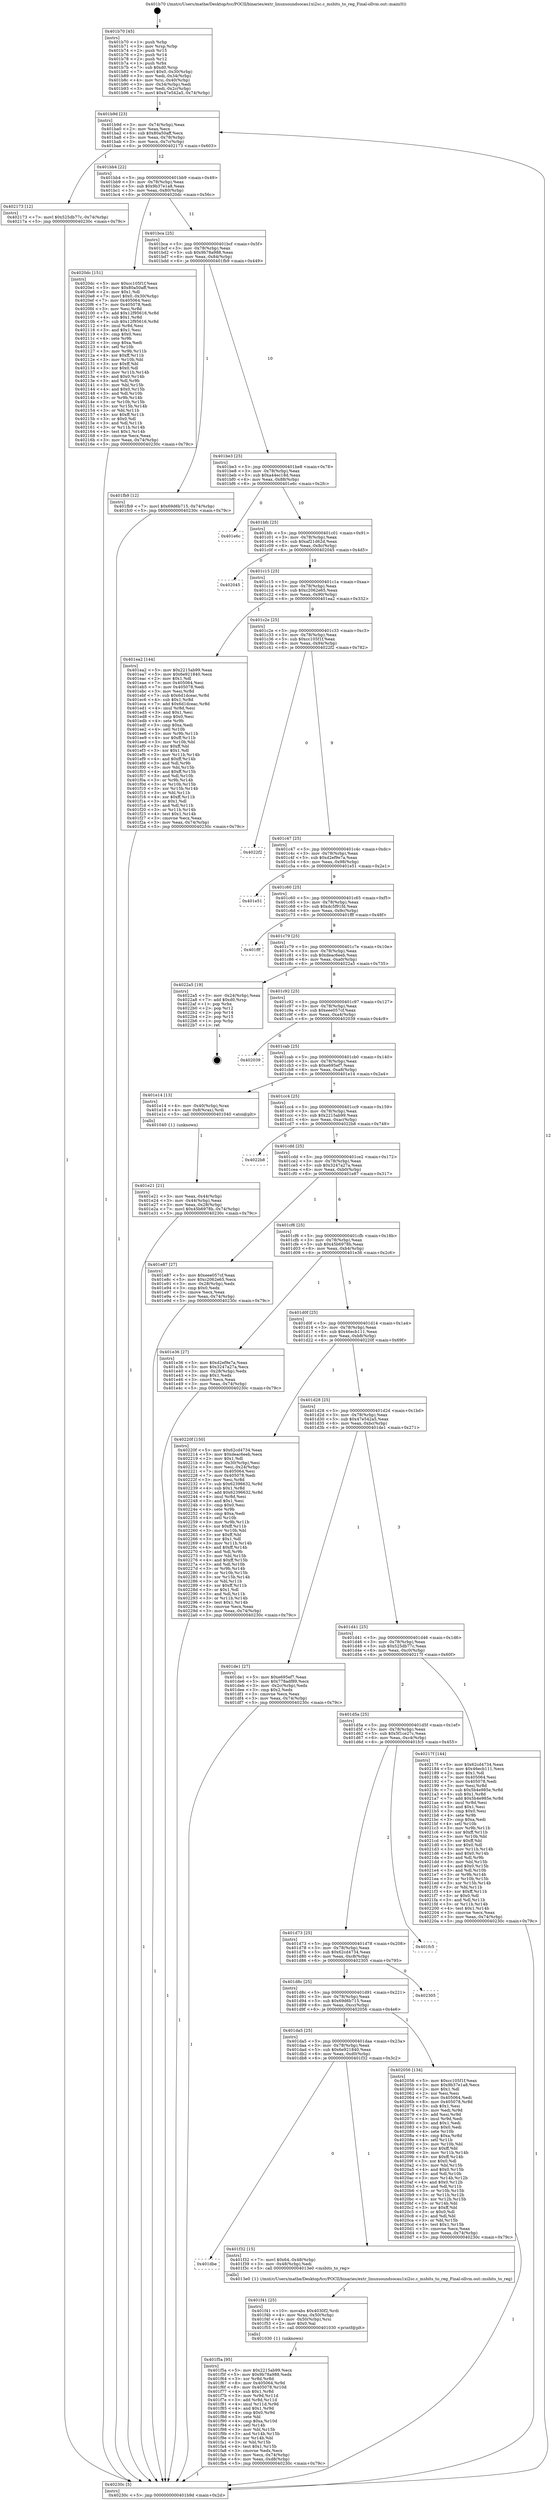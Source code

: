 digraph "0x401b70" {
  label = "0x401b70 (/mnt/c/Users/mathe/Desktop/tcc/POCII/binaries/extr_linuxsoundsocau1xi2sc.c_msbits_to_reg_Final-ollvm.out::main(0))"
  labelloc = "t"
  node[shape=record]

  Entry [label="",width=0.3,height=0.3,shape=circle,fillcolor=black,style=filled]
  "0x401b9d" [label="{
     0x401b9d [23]\l
     | [instrs]\l
     &nbsp;&nbsp;0x401b9d \<+3\>: mov -0x74(%rbp),%eax\l
     &nbsp;&nbsp;0x401ba0 \<+2\>: mov %eax,%ecx\l
     &nbsp;&nbsp;0x401ba2 \<+6\>: sub $0x80a50aff,%ecx\l
     &nbsp;&nbsp;0x401ba8 \<+3\>: mov %eax,-0x78(%rbp)\l
     &nbsp;&nbsp;0x401bab \<+3\>: mov %ecx,-0x7c(%rbp)\l
     &nbsp;&nbsp;0x401bae \<+6\>: je 0000000000402173 \<main+0x603\>\l
  }"]
  "0x402173" [label="{
     0x402173 [12]\l
     | [instrs]\l
     &nbsp;&nbsp;0x402173 \<+7\>: movl $0x525db77c,-0x74(%rbp)\l
     &nbsp;&nbsp;0x40217a \<+5\>: jmp 000000000040230c \<main+0x79c\>\l
  }"]
  "0x401bb4" [label="{
     0x401bb4 [22]\l
     | [instrs]\l
     &nbsp;&nbsp;0x401bb4 \<+5\>: jmp 0000000000401bb9 \<main+0x49\>\l
     &nbsp;&nbsp;0x401bb9 \<+3\>: mov -0x78(%rbp),%eax\l
     &nbsp;&nbsp;0x401bbc \<+5\>: sub $0x9b37e1a8,%eax\l
     &nbsp;&nbsp;0x401bc1 \<+3\>: mov %eax,-0x80(%rbp)\l
     &nbsp;&nbsp;0x401bc4 \<+6\>: je 00000000004020dc \<main+0x56c\>\l
  }"]
  Exit [label="",width=0.3,height=0.3,shape=circle,fillcolor=black,style=filled,peripheries=2]
  "0x4020dc" [label="{
     0x4020dc [151]\l
     | [instrs]\l
     &nbsp;&nbsp;0x4020dc \<+5\>: mov $0xcc105f1f,%eax\l
     &nbsp;&nbsp;0x4020e1 \<+5\>: mov $0x80a50aff,%ecx\l
     &nbsp;&nbsp;0x4020e6 \<+2\>: mov $0x1,%dl\l
     &nbsp;&nbsp;0x4020e8 \<+7\>: movl $0x0,-0x30(%rbp)\l
     &nbsp;&nbsp;0x4020ef \<+7\>: mov 0x405064,%esi\l
     &nbsp;&nbsp;0x4020f6 \<+7\>: mov 0x405078,%edi\l
     &nbsp;&nbsp;0x4020fd \<+3\>: mov %esi,%r8d\l
     &nbsp;&nbsp;0x402100 \<+7\>: add $0x12f95616,%r8d\l
     &nbsp;&nbsp;0x402107 \<+4\>: sub $0x1,%r8d\l
     &nbsp;&nbsp;0x40210b \<+7\>: sub $0x12f95616,%r8d\l
     &nbsp;&nbsp;0x402112 \<+4\>: imul %r8d,%esi\l
     &nbsp;&nbsp;0x402116 \<+3\>: and $0x1,%esi\l
     &nbsp;&nbsp;0x402119 \<+3\>: cmp $0x0,%esi\l
     &nbsp;&nbsp;0x40211c \<+4\>: sete %r9b\l
     &nbsp;&nbsp;0x402120 \<+3\>: cmp $0xa,%edi\l
     &nbsp;&nbsp;0x402123 \<+4\>: setl %r10b\l
     &nbsp;&nbsp;0x402127 \<+3\>: mov %r9b,%r11b\l
     &nbsp;&nbsp;0x40212a \<+4\>: xor $0xff,%r11b\l
     &nbsp;&nbsp;0x40212e \<+3\>: mov %r10b,%bl\l
     &nbsp;&nbsp;0x402131 \<+3\>: xor $0xff,%bl\l
     &nbsp;&nbsp;0x402134 \<+3\>: xor $0x0,%dl\l
     &nbsp;&nbsp;0x402137 \<+3\>: mov %r11b,%r14b\l
     &nbsp;&nbsp;0x40213a \<+4\>: and $0x0,%r14b\l
     &nbsp;&nbsp;0x40213e \<+3\>: and %dl,%r9b\l
     &nbsp;&nbsp;0x402141 \<+3\>: mov %bl,%r15b\l
     &nbsp;&nbsp;0x402144 \<+4\>: and $0x0,%r15b\l
     &nbsp;&nbsp;0x402148 \<+3\>: and %dl,%r10b\l
     &nbsp;&nbsp;0x40214b \<+3\>: or %r9b,%r14b\l
     &nbsp;&nbsp;0x40214e \<+3\>: or %r10b,%r15b\l
     &nbsp;&nbsp;0x402151 \<+3\>: xor %r15b,%r14b\l
     &nbsp;&nbsp;0x402154 \<+3\>: or %bl,%r11b\l
     &nbsp;&nbsp;0x402157 \<+4\>: xor $0xff,%r11b\l
     &nbsp;&nbsp;0x40215b \<+3\>: or $0x0,%dl\l
     &nbsp;&nbsp;0x40215e \<+3\>: and %dl,%r11b\l
     &nbsp;&nbsp;0x402161 \<+3\>: or %r11b,%r14b\l
     &nbsp;&nbsp;0x402164 \<+4\>: test $0x1,%r14b\l
     &nbsp;&nbsp;0x402168 \<+3\>: cmovne %ecx,%eax\l
     &nbsp;&nbsp;0x40216b \<+3\>: mov %eax,-0x74(%rbp)\l
     &nbsp;&nbsp;0x40216e \<+5\>: jmp 000000000040230c \<main+0x79c\>\l
  }"]
  "0x401bca" [label="{
     0x401bca [25]\l
     | [instrs]\l
     &nbsp;&nbsp;0x401bca \<+5\>: jmp 0000000000401bcf \<main+0x5f\>\l
     &nbsp;&nbsp;0x401bcf \<+3\>: mov -0x78(%rbp),%eax\l
     &nbsp;&nbsp;0x401bd2 \<+5\>: sub $0x9b78a988,%eax\l
     &nbsp;&nbsp;0x401bd7 \<+6\>: mov %eax,-0x84(%rbp)\l
     &nbsp;&nbsp;0x401bdd \<+6\>: je 0000000000401fb9 \<main+0x449\>\l
  }"]
  "0x401f5a" [label="{
     0x401f5a [95]\l
     | [instrs]\l
     &nbsp;&nbsp;0x401f5a \<+5\>: mov $0x2215ab99,%ecx\l
     &nbsp;&nbsp;0x401f5f \<+5\>: mov $0x9b78a988,%edx\l
     &nbsp;&nbsp;0x401f64 \<+3\>: xor %r8d,%r8d\l
     &nbsp;&nbsp;0x401f67 \<+8\>: mov 0x405064,%r9d\l
     &nbsp;&nbsp;0x401f6f \<+8\>: mov 0x405078,%r10d\l
     &nbsp;&nbsp;0x401f77 \<+4\>: sub $0x1,%r8d\l
     &nbsp;&nbsp;0x401f7b \<+3\>: mov %r9d,%r11d\l
     &nbsp;&nbsp;0x401f7e \<+3\>: add %r8d,%r11d\l
     &nbsp;&nbsp;0x401f81 \<+4\>: imul %r11d,%r9d\l
     &nbsp;&nbsp;0x401f85 \<+4\>: and $0x1,%r9d\l
     &nbsp;&nbsp;0x401f89 \<+4\>: cmp $0x0,%r9d\l
     &nbsp;&nbsp;0x401f8d \<+3\>: sete %bl\l
     &nbsp;&nbsp;0x401f90 \<+4\>: cmp $0xa,%r10d\l
     &nbsp;&nbsp;0x401f94 \<+4\>: setl %r14b\l
     &nbsp;&nbsp;0x401f98 \<+3\>: mov %bl,%r15b\l
     &nbsp;&nbsp;0x401f9b \<+3\>: and %r14b,%r15b\l
     &nbsp;&nbsp;0x401f9e \<+3\>: xor %r14b,%bl\l
     &nbsp;&nbsp;0x401fa1 \<+3\>: or %bl,%r15b\l
     &nbsp;&nbsp;0x401fa4 \<+4\>: test $0x1,%r15b\l
     &nbsp;&nbsp;0x401fa8 \<+3\>: cmovne %edx,%ecx\l
     &nbsp;&nbsp;0x401fab \<+3\>: mov %ecx,-0x74(%rbp)\l
     &nbsp;&nbsp;0x401fae \<+6\>: mov %eax,-0xd8(%rbp)\l
     &nbsp;&nbsp;0x401fb4 \<+5\>: jmp 000000000040230c \<main+0x79c\>\l
  }"]
  "0x401fb9" [label="{
     0x401fb9 [12]\l
     | [instrs]\l
     &nbsp;&nbsp;0x401fb9 \<+7\>: movl $0x69d6b715,-0x74(%rbp)\l
     &nbsp;&nbsp;0x401fc0 \<+5\>: jmp 000000000040230c \<main+0x79c\>\l
  }"]
  "0x401be3" [label="{
     0x401be3 [25]\l
     | [instrs]\l
     &nbsp;&nbsp;0x401be3 \<+5\>: jmp 0000000000401be8 \<main+0x78\>\l
     &nbsp;&nbsp;0x401be8 \<+3\>: mov -0x78(%rbp),%eax\l
     &nbsp;&nbsp;0x401beb \<+5\>: sub $0xa44ec18d,%eax\l
     &nbsp;&nbsp;0x401bf0 \<+6\>: mov %eax,-0x88(%rbp)\l
     &nbsp;&nbsp;0x401bf6 \<+6\>: je 0000000000401e6c \<main+0x2fc\>\l
  }"]
  "0x401f41" [label="{
     0x401f41 [25]\l
     | [instrs]\l
     &nbsp;&nbsp;0x401f41 \<+10\>: movabs $0x4030f2,%rdi\l
     &nbsp;&nbsp;0x401f4b \<+4\>: mov %rax,-0x50(%rbp)\l
     &nbsp;&nbsp;0x401f4f \<+4\>: mov -0x50(%rbp),%rsi\l
     &nbsp;&nbsp;0x401f53 \<+2\>: mov $0x0,%al\l
     &nbsp;&nbsp;0x401f55 \<+5\>: call 0000000000401030 \<printf@plt\>\l
     | [calls]\l
     &nbsp;&nbsp;0x401030 \{1\} (unknown)\l
  }"]
  "0x401e6c" [label="{
     0x401e6c\l
  }", style=dashed]
  "0x401bfc" [label="{
     0x401bfc [25]\l
     | [instrs]\l
     &nbsp;&nbsp;0x401bfc \<+5\>: jmp 0000000000401c01 \<main+0x91\>\l
     &nbsp;&nbsp;0x401c01 \<+3\>: mov -0x78(%rbp),%eax\l
     &nbsp;&nbsp;0x401c04 \<+5\>: sub $0xaf21d62d,%eax\l
     &nbsp;&nbsp;0x401c09 \<+6\>: mov %eax,-0x8c(%rbp)\l
     &nbsp;&nbsp;0x401c0f \<+6\>: je 0000000000402045 \<main+0x4d5\>\l
  }"]
  "0x401dbe" [label="{
     0x401dbe\l
  }", style=dashed]
  "0x402045" [label="{
     0x402045\l
  }", style=dashed]
  "0x401c15" [label="{
     0x401c15 [25]\l
     | [instrs]\l
     &nbsp;&nbsp;0x401c15 \<+5\>: jmp 0000000000401c1a \<main+0xaa\>\l
     &nbsp;&nbsp;0x401c1a \<+3\>: mov -0x78(%rbp),%eax\l
     &nbsp;&nbsp;0x401c1d \<+5\>: sub $0xc2062e65,%eax\l
     &nbsp;&nbsp;0x401c22 \<+6\>: mov %eax,-0x90(%rbp)\l
     &nbsp;&nbsp;0x401c28 \<+6\>: je 0000000000401ea2 \<main+0x332\>\l
  }"]
  "0x401f32" [label="{
     0x401f32 [15]\l
     | [instrs]\l
     &nbsp;&nbsp;0x401f32 \<+7\>: movl $0x64,-0x48(%rbp)\l
     &nbsp;&nbsp;0x401f39 \<+3\>: mov -0x48(%rbp),%edi\l
     &nbsp;&nbsp;0x401f3c \<+5\>: call 00000000004013e0 \<msbits_to_reg\>\l
     | [calls]\l
     &nbsp;&nbsp;0x4013e0 \{1\} (/mnt/c/Users/mathe/Desktop/tcc/POCII/binaries/extr_linuxsoundsocau1xi2sc.c_msbits_to_reg_Final-ollvm.out::msbits_to_reg)\l
  }"]
  "0x401ea2" [label="{
     0x401ea2 [144]\l
     | [instrs]\l
     &nbsp;&nbsp;0x401ea2 \<+5\>: mov $0x2215ab99,%eax\l
     &nbsp;&nbsp;0x401ea7 \<+5\>: mov $0x6e921840,%ecx\l
     &nbsp;&nbsp;0x401eac \<+2\>: mov $0x1,%dl\l
     &nbsp;&nbsp;0x401eae \<+7\>: mov 0x405064,%esi\l
     &nbsp;&nbsp;0x401eb5 \<+7\>: mov 0x405078,%edi\l
     &nbsp;&nbsp;0x401ebc \<+3\>: mov %esi,%r8d\l
     &nbsp;&nbsp;0x401ebf \<+7\>: sub $0x6d1dceac,%r8d\l
     &nbsp;&nbsp;0x401ec6 \<+4\>: sub $0x1,%r8d\l
     &nbsp;&nbsp;0x401eca \<+7\>: add $0x6d1dceac,%r8d\l
     &nbsp;&nbsp;0x401ed1 \<+4\>: imul %r8d,%esi\l
     &nbsp;&nbsp;0x401ed5 \<+3\>: and $0x1,%esi\l
     &nbsp;&nbsp;0x401ed8 \<+3\>: cmp $0x0,%esi\l
     &nbsp;&nbsp;0x401edb \<+4\>: sete %r9b\l
     &nbsp;&nbsp;0x401edf \<+3\>: cmp $0xa,%edi\l
     &nbsp;&nbsp;0x401ee2 \<+4\>: setl %r10b\l
     &nbsp;&nbsp;0x401ee6 \<+3\>: mov %r9b,%r11b\l
     &nbsp;&nbsp;0x401ee9 \<+4\>: xor $0xff,%r11b\l
     &nbsp;&nbsp;0x401eed \<+3\>: mov %r10b,%bl\l
     &nbsp;&nbsp;0x401ef0 \<+3\>: xor $0xff,%bl\l
     &nbsp;&nbsp;0x401ef3 \<+3\>: xor $0x1,%dl\l
     &nbsp;&nbsp;0x401ef6 \<+3\>: mov %r11b,%r14b\l
     &nbsp;&nbsp;0x401ef9 \<+4\>: and $0xff,%r14b\l
     &nbsp;&nbsp;0x401efd \<+3\>: and %dl,%r9b\l
     &nbsp;&nbsp;0x401f00 \<+3\>: mov %bl,%r15b\l
     &nbsp;&nbsp;0x401f03 \<+4\>: and $0xff,%r15b\l
     &nbsp;&nbsp;0x401f07 \<+3\>: and %dl,%r10b\l
     &nbsp;&nbsp;0x401f0a \<+3\>: or %r9b,%r14b\l
     &nbsp;&nbsp;0x401f0d \<+3\>: or %r10b,%r15b\l
     &nbsp;&nbsp;0x401f10 \<+3\>: xor %r15b,%r14b\l
     &nbsp;&nbsp;0x401f13 \<+3\>: or %bl,%r11b\l
     &nbsp;&nbsp;0x401f16 \<+4\>: xor $0xff,%r11b\l
     &nbsp;&nbsp;0x401f1a \<+3\>: or $0x1,%dl\l
     &nbsp;&nbsp;0x401f1d \<+3\>: and %dl,%r11b\l
     &nbsp;&nbsp;0x401f20 \<+3\>: or %r11b,%r14b\l
     &nbsp;&nbsp;0x401f23 \<+4\>: test $0x1,%r14b\l
     &nbsp;&nbsp;0x401f27 \<+3\>: cmovne %ecx,%eax\l
     &nbsp;&nbsp;0x401f2a \<+3\>: mov %eax,-0x74(%rbp)\l
     &nbsp;&nbsp;0x401f2d \<+5\>: jmp 000000000040230c \<main+0x79c\>\l
  }"]
  "0x401c2e" [label="{
     0x401c2e [25]\l
     | [instrs]\l
     &nbsp;&nbsp;0x401c2e \<+5\>: jmp 0000000000401c33 \<main+0xc3\>\l
     &nbsp;&nbsp;0x401c33 \<+3\>: mov -0x78(%rbp),%eax\l
     &nbsp;&nbsp;0x401c36 \<+5\>: sub $0xcc105f1f,%eax\l
     &nbsp;&nbsp;0x401c3b \<+6\>: mov %eax,-0x94(%rbp)\l
     &nbsp;&nbsp;0x401c41 \<+6\>: je 00000000004022f2 \<main+0x782\>\l
  }"]
  "0x401da5" [label="{
     0x401da5 [25]\l
     | [instrs]\l
     &nbsp;&nbsp;0x401da5 \<+5\>: jmp 0000000000401daa \<main+0x23a\>\l
     &nbsp;&nbsp;0x401daa \<+3\>: mov -0x78(%rbp),%eax\l
     &nbsp;&nbsp;0x401dad \<+5\>: sub $0x6e921840,%eax\l
     &nbsp;&nbsp;0x401db2 \<+6\>: mov %eax,-0xd0(%rbp)\l
     &nbsp;&nbsp;0x401db8 \<+6\>: je 0000000000401f32 \<main+0x3c2\>\l
  }"]
  "0x4022f2" [label="{
     0x4022f2\l
  }", style=dashed]
  "0x401c47" [label="{
     0x401c47 [25]\l
     | [instrs]\l
     &nbsp;&nbsp;0x401c47 \<+5\>: jmp 0000000000401c4c \<main+0xdc\>\l
     &nbsp;&nbsp;0x401c4c \<+3\>: mov -0x78(%rbp),%eax\l
     &nbsp;&nbsp;0x401c4f \<+5\>: sub $0xd2ef9e7a,%eax\l
     &nbsp;&nbsp;0x401c54 \<+6\>: mov %eax,-0x98(%rbp)\l
     &nbsp;&nbsp;0x401c5a \<+6\>: je 0000000000401e51 \<main+0x2e1\>\l
  }"]
  "0x402056" [label="{
     0x402056 [134]\l
     | [instrs]\l
     &nbsp;&nbsp;0x402056 \<+5\>: mov $0xcc105f1f,%eax\l
     &nbsp;&nbsp;0x40205b \<+5\>: mov $0x9b37e1a8,%ecx\l
     &nbsp;&nbsp;0x402060 \<+2\>: mov $0x1,%dl\l
     &nbsp;&nbsp;0x402062 \<+2\>: xor %esi,%esi\l
     &nbsp;&nbsp;0x402064 \<+7\>: mov 0x405064,%edi\l
     &nbsp;&nbsp;0x40206b \<+8\>: mov 0x405078,%r8d\l
     &nbsp;&nbsp;0x402073 \<+3\>: sub $0x1,%esi\l
     &nbsp;&nbsp;0x402076 \<+3\>: mov %edi,%r9d\l
     &nbsp;&nbsp;0x402079 \<+3\>: add %esi,%r9d\l
     &nbsp;&nbsp;0x40207c \<+4\>: imul %r9d,%edi\l
     &nbsp;&nbsp;0x402080 \<+3\>: and $0x1,%edi\l
     &nbsp;&nbsp;0x402083 \<+3\>: cmp $0x0,%edi\l
     &nbsp;&nbsp;0x402086 \<+4\>: sete %r10b\l
     &nbsp;&nbsp;0x40208a \<+4\>: cmp $0xa,%r8d\l
     &nbsp;&nbsp;0x40208e \<+4\>: setl %r11b\l
     &nbsp;&nbsp;0x402092 \<+3\>: mov %r10b,%bl\l
     &nbsp;&nbsp;0x402095 \<+3\>: xor $0xff,%bl\l
     &nbsp;&nbsp;0x402098 \<+3\>: mov %r11b,%r14b\l
     &nbsp;&nbsp;0x40209b \<+4\>: xor $0xff,%r14b\l
     &nbsp;&nbsp;0x40209f \<+3\>: xor $0x0,%dl\l
     &nbsp;&nbsp;0x4020a2 \<+3\>: mov %bl,%r15b\l
     &nbsp;&nbsp;0x4020a5 \<+4\>: and $0x0,%r15b\l
     &nbsp;&nbsp;0x4020a9 \<+3\>: and %dl,%r10b\l
     &nbsp;&nbsp;0x4020ac \<+3\>: mov %r14b,%r12b\l
     &nbsp;&nbsp;0x4020af \<+4\>: and $0x0,%r12b\l
     &nbsp;&nbsp;0x4020b3 \<+3\>: and %dl,%r11b\l
     &nbsp;&nbsp;0x4020b6 \<+3\>: or %r10b,%r15b\l
     &nbsp;&nbsp;0x4020b9 \<+3\>: or %r11b,%r12b\l
     &nbsp;&nbsp;0x4020bc \<+3\>: xor %r12b,%r15b\l
     &nbsp;&nbsp;0x4020bf \<+3\>: or %r14b,%bl\l
     &nbsp;&nbsp;0x4020c2 \<+3\>: xor $0xff,%bl\l
     &nbsp;&nbsp;0x4020c5 \<+3\>: or $0x0,%dl\l
     &nbsp;&nbsp;0x4020c8 \<+2\>: and %dl,%bl\l
     &nbsp;&nbsp;0x4020ca \<+3\>: or %bl,%r15b\l
     &nbsp;&nbsp;0x4020cd \<+4\>: test $0x1,%r15b\l
     &nbsp;&nbsp;0x4020d1 \<+3\>: cmovne %ecx,%eax\l
     &nbsp;&nbsp;0x4020d4 \<+3\>: mov %eax,-0x74(%rbp)\l
     &nbsp;&nbsp;0x4020d7 \<+5\>: jmp 000000000040230c \<main+0x79c\>\l
  }"]
  "0x401e51" [label="{
     0x401e51\l
  }", style=dashed]
  "0x401c60" [label="{
     0x401c60 [25]\l
     | [instrs]\l
     &nbsp;&nbsp;0x401c60 \<+5\>: jmp 0000000000401c65 \<main+0xf5\>\l
     &nbsp;&nbsp;0x401c65 \<+3\>: mov -0x78(%rbp),%eax\l
     &nbsp;&nbsp;0x401c68 \<+5\>: sub $0xdc5f91fd,%eax\l
     &nbsp;&nbsp;0x401c6d \<+6\>: mov %eax,-0x9c(%rbp)\l
     &nbsp;&nbsp;0x401c73 \<+6\>: je 0000000000401fff \<main+0x48f\>\l
  }"]
  "0x401d8c" [label="{
     0x401d8c [25]\l
     | [instrs]\l
     &nbsp;&nbsp;0x401d8c \<+5\>: jmp 0000000000401d91 \<main+0x221\>\l
     &nbsp;&nbsp;0x401d91 \<+3\>: mov -0x78(%rbp),%eax\l
     &nbsp;&nbsp;0x401d94 \<+5\>: sub $0x69d6b715,%eax\l
     &nbsp;&nbsp;0x401d99 \<+6\>: mov %eax,-0xcc(%rbp)\l
     &nbsp;&nbsp;0x401d9f \<+6\>: je 0000000000402056 \<main+0x4e6\>\l
  }"]
  "0x401fff" [label="{
     0x401fff\l
  }", style=dashed]
  "0x401c79" [label="{
     0x401c79 [25]\l
     | [instrs]\l
     &nbsp;&nbsp;0x401c79 \<+5\>: jmp 0000000000401c7e \<main+0x10e\>\l
     &nbsp;&nbsp;0x401c7e \<+3\>: mov -0x78(%rbp),%eax\l
     &nbsp;&nbsp;0x401c81 \<+5\>: sub $0xdeac6eeb,%eax\l
     &nbsp;&nbsp;0x401c86 \<+6\>: mov %eax,-0xa0(%rbp)\l
     &nbsp;&nbsp;0x401c8c \<+6\>: je 00000000004022a5 \<main+0x735\>\l
  }"]
  "0x402305" [label="{
     0x402305\l
  }", style=dashed]
  "0x4022a5" [label="{
     0x4022a5 [19]\l
     | [instrs]\l
     &nbsp;&nbsp;0x4022a5 \<+3\>: mov -0x24(%rbp),%eax\l
     &nbsp;&nbsp;0x4022a8 \<+7\>: add $0xd0,%rsp\l
     &nbsp;&nbsp;0x4022af \<+1\>: pop %rbx\l
     &nbsp;&nbsp;0x4022b0 \<+2\>: pop %r12\l
     &nbsp;&nbsp;0x4022b2 \<+2\>: pop %r14\l
     &nbsp;&nbsp;0x4022b4 \<+2\>: pop %r15\l
     &nbsp;&nbsp;0x4022b6 \<+1\>: pop %rbp\l
     &nbsp;&nbsp;0x4022b7 \<+1\>: ret\l
  }"]
  "0x401c92" [label="{
     0x401c92 [25]\l
     | [instrs]\l
     &nbsp;&nbsp;0x401c92 \<+5\>: jmp 0000000000401c97 \<main+0x127\>\l
     &nbsp;&nbsp;0x401c97 \<+3\>: mov -0x78(%rbp),%eax\l
     &nbsp;&nbsp;0x401c9a \<+5\>: sub $0xeee057cf,%eax\l
     &nbsp;&nbsp;0x401c9f \<+6\>: mov %eax,-0xa4(%rbp)\l
     &nbsp;&nbsp;0x401ca5 \<+6\>: je 0000000000402039 \<main+0x4c9\>\l
  }"]
  "0x401d73" [label="{
     0x401d73 [25]\l
     | [instrs]\l
     &nbsp;&nbsp;0x401d73 \<+5\>: jmp 0000000000401d78 \<main+0x208\>\l
     &nbsp;&nbsp;0x401d78 \<+3\>: mov -0x78(%rbp),%eax\l
     &nbsp;&nbsp;0x401d7b \<+5\>: sub $0x62cd4734,%eax\l
     &nbsp;&nbsp;0x401d80 \<+6\>: mov %eax,-0xc8(%rbp)\l
     &nbsp;&nbsp;0x401d86 \<+6\>: je 0000000000402305 \<main+0x795\>\l
  }"]
  "0x402039" [label="{
     0x402039\l
  }", style=dashed]
  "0x401cab" [label="{
     0x401cab [25]\l
     | [instrs]\l
     &nbsp;&nbsp;0x401cab \<+5\>: jmp 0000000000401cb0 \<main+0x140\>\l
     &nbsp;&nbsp;0x401cb0 \<+3\>: mov -0x78(%rbp),%eax\l
     &nbsp;&nbsp;0x401cb3 \<+5\>: sub $0xe695ef7,%eax\l
     &nbsp;&nbsp;0x401cb8 \<+6\>: mov %eax,-0xa8(%rbp)\l
     &nbsp;&nbsp;0x401cbe \<+6\>: je 0000000000401e14 \<main+0x2a4\>\l
  }"]
  "0x401fc5" [label="{
     0x401fc5\l
  }", style=dashed]
  "0x401e14" [label="{
     0x401e14 [13]\l
     | [instrs]\l
     &nbsp;&nbsp;0x401e14 \<+4\>: mov -0x40(%rbp),%rax\l
     &nbsp;&nbsp;0x401e18 \<+4\>: mov 0x8(%rax),%rdi\l
     &nbsp;&nbsp;0x401e1c \<+5\>: call 0000000000401040 \<atoi@plt\>\l
     | [calls]\l
     &nbsp;&nbsp;0x401040 \{1\} (unknown)\l
  }"]
  "0x401cc4" [label="{
     0x401cc4 [25]\l
     | [instrs]\l
     &nbsp;&nbsp;0x401cc4 \<+5\>: jmp 0000000000401cc9 \<main+0x159\>\l
     &nbsp;&nbsp;0x401cc9 \<+3\>: mov -0x78(%rbp),%eax\l
     &nbsp;&nbsp;0x401ccc \<+5\>: sub $0x2215ab99,%eax\l
     &nbsp;&nbsp;0x401cd1 \<+6\>: mov %eax,-0xac(%rbp)\l
     &nbsp;&nbsp;0x401cd7 \<+6\>: je 00000000004022b8 \<main+0x748\>\l
  }"]
  "0x401d5a" [label="{
     0x401d5a [25]\l
     | [instrs]\l
     &nbsp;&nbsp;0x401d5a \<+5\>: jmp 0000000000401d5f \<main+0x1ef\>\l
     &nbsp;&nbsp;0x401d5f \<+3\>: mov -0x78(%rbp),%eax\l
     &nbsp;&nbsp;0x401d62 \<+5\>: sub $0x5f1ce27c,%eax\l
     &nbsp;&nbsp;0x401d67 \<+6\>: mov %eax,-0xc4(%rbp)\l
     &nbsp;&nbsp;0x401d6d \<+6\>: je 0000000000401fc5 \<main+0x455\>\l
  }"]
  "0x4022b8" [label="{
     0x4022b8\l
  }", style=dashed]
  "0x401cdd" [label="{
     0x401cdd [25]\l
     | [instrs]\l
     &nbsp;&nbsp;0x401cdd \<+5\>: jmp 0000000000401ce2 \<main+0x172\>\l
     &nbsp;&nbsp;0x401ce2 \<+3\>: mov -0x78(%rbp),%eax\l
     &nbsp;&nbsp;0x401ce5 \<+5\>: sub $0x3247a27a,%eax\l
     &nbsp;&nbsp;0x401cea \<+6\>: mov %eax,-0xb0(%rbp)\l
     &nbsp;&nbsp;0x401cf0 \<+6\>: je 0000000000401e87 \<main+0x317\>\l
  }"]
  "0x40217f" [label="{
     0x40217f [144]\l
     | [instrs]\l
     &nbsp;&nbsp;0x40217f \<+5\>: mov $0x62cd4734,%eax\l
     &nbsp;&nbsp;0x402184 \<+5\>: mov $0x46ecb111,%ecx\l
     &nbsp;&nbsp;0x402189 \<+2\>: mov $0x1,%dl\l
     &nbsp;&nbsp;0x40218b \<+7\>: mov 0x405064,%esi\l
     &nbsp;&nbsp;0x402192 \<+7\>: mov 0x405078,%edi\l
     &nbsp;&nbsp;0x402199 \<+3\>: mov %esi,%r8d\l
     &nbsp;&nbsp;0x40219c \<+7\>: sub $0x5b4e985e,%r8d\l
     &nbsp;&nbsp;0x4021a3 \<+4\>: sub $0x1,%r8d\l
     &nbsp;&nbsp;0x4021a7 \<+7\>: add $0x5b4e985e,%r8d\l
     &nbsp;&nbsp;0x4021ae \<+4\>: imul %r8d,%esi\l
     &nbsp;&nbsp;0x4021b2 \<+3\>: and $0x1,%esi\l
     &nbsp;&nbsp;0x4021b5 \<+3\>: cmp $0x0,%esi\l
     &nbsp;&nbsp;0x4021b8 \<+4\>: sete %r9b\l
     &nbsp;&nbsp;0x4021bc \<+3\>: cmp $0xa,%edi\l
     &nbsp;&nbsp;0x4021bf \<+4\>: setl %r10b\l
     &nbsp;&nbsp;0x4021c3 \<+3\>: mov %r9b,%r11b\l
     &nbsp;&nbsp;0x4021c6 \<+4\>: xor $0xff,%r11b\l
     &nbsp;&nbsp;0x4021ca \<+3\>: mov %r10b,%bl\l
     &nbsp;&nbsp;0x4021cd \<+3\>: xor $0xff,%bl\l
     &nbsp;&nbsp;0x4021d0 \<+3\>: xor $0x0,%dl\l
     &nbsp;&nbsp;0x4021d3 \<+3\>: mov %r11b,%r14b\l
     &nbsp;&nbsp;0x4021d6 \<+4\>: and $0x0,%r14b\l
     &nbsp;&nbsp;0x4021da \<+3\>: and %dl,%r9b\l
     &nbsp;&nbsp;0x4021dd \<+3\>: mov %bl,%r15b\l
     &nbsp;&nbsp;0x4021e0 \<+4\>: and $0x0,%r15b\l
     &nbsp;&nbsp;0x4021e4 \<+3\>: and %dl,%r10b\l
     &nbsp;&nbsp;0x4021e7 \<+3\>: or %r9b,%r14b\l
     &nbsp;&nbsp;0x4021ea \<+3\>: or %r10b,%r15b\l
     &nbsp;&nbsp;0x4021ed \<+3\>: xor %r15b,%r14b\l
     &nbsp;&nbsp;0x4021f0 \<+3\>: or %bl,%r11b\l
     &nbsp;&nbsp;0x4021f3 \<+4\>: xor $0xff,%r11b\l
     &nbsp;&nbsp;0x4021f7 \<+3\>: or $0x0,%dl\l
     &nbsp;&nbsp;0x4021fa \<+3\>: and %dl,%r11b\l
     &nbsp;&nbsp;0x4021fd \<+3\>: or %r11b,%r14b\l
     &nbsp;&nbsp;0x402200 \<+4\>: test $0x1,%r14b\l
     &nbsp;&nbsp;0x402204 \<+3\>: cmovne %ecx,%eax\l
     &nbsp;&nbsp;0x402207 \<+3\>: mov %eax,-0x74(%rbp)\l
     &nbsp;&nbsp;0x40220a \<+5\>: jmp 000000000040230c \<main+0x79c\>\l
  }"]
  "0x401e87" [label="{
     0x401e87 [27]\l
     | [instrs]\l
     &nbsp;&nbsp;0x401e87 \<+5\>: mov $0xeee057cf,%eax\l
     &nbsp;&nbsp;0x401e8c \<+5\>: mov $0xc2062e65,%ecx\l
     &nbsp;&nbsp;0x401e91 \<+3\>: mov -0x28(%rbp),%edx\l
     &nbsp;&nbsp;0x401e94 \<+3\>: cmp $0x0,%edx\l
     &nbsp;&nbsp;0x401e97 \<+3\>: cmove %ecx,%eax\l
     &nbsp;&nbsp;0x401e9a \<+3\>: mov %eax,-0x74(%rbp)\l
     &nbsp;&nbsp;0x401e9d \<+5\>: jmp 000000000040230c \<main+0x79c\>\l
  }"]
  "0x401cf6" [label="{
     0x401cf6 [25]\l
     | [instrs]\l
     &nbsp;&nbsp;0x401cf6 \<+5\>: jmp 0000000000401cfb \<main+0x18b\>\l
     &nbsp;&nbsp;0x401cfb \<+3\>: mov -0x78(%rbp),%eax\l
     &nbsp;&nbsp;0x401cfe \<+5\>: sub $0x45b6978b,%eax\l
     &nbsp;&nbsp;0x401d03 \<+6\>: mov %eax,-0xb4(%rbp)\l
     &nbsp;&nbsp;0x401d09 \<+6\>: je 0000000000401e36 \<main+0x2c6\>\l
  }"]
  "0x401e21" [label="{
     0x401e21 [21]\l
     | [instrs]\l
     &nbsp;&nbsp;0x401e21 \<+3\>: mov %eax,-0x44(%rbp)\l
     &nbsp;&nbsp;0x401e24 \<+3\>: mov -0x44(%rbp),%eax\l
     &nbsp;&nbsp;0x401e27 \<+3\>: mov %eax,-0x28(%rbp)\l
     &nbsp;&nbsp;0x401e2a \<+7\>: movl $0x45b6978b,-0x74(%rbp)\l
     &nbsp;&nbsp;0x401e31 \<+5\>: jmp 000000000040230c \<main+0x79c\>\l
  }"]
  "0x401e36" [label="{
     0x401e36 [27]\l
     | [instrs]\l
     &nbsp;&nbsp;0x401e36 \<+5\>: mov $0xd2ef9e7a,%eax\l
     &nbsp;&nbsp;0x401e3b \<+5\>: mov $0x3247a27a,%ecx\l
     &nbsp;&nbsp;0x401e40 \<+3\>: mov -0x28(%rbp),%edx\l
     &nbsp;&nbsp;0x401e43 \<+3\>: cmp $0x1,%edx\l
     &nbsp;&nbsp;0x401e46 \<+3\>: cmovl %ecx,%eax\l
     &nbsp;&nbsp;0x401e49 \<+3\>: mov %eax,-0x74(%rbp)\l
     &nbsp;&nbsp;0x401e4c \<+5\>: jmp 000000000040230c \<main+0x79c\>\l
  }"]
  "0x401d0f" [label="{
     0x401d0f [25]\l
     | [instrs]\l
     &nbsp;&nbsp;0x401d0f \<+5\>: jmp 0000000000401d14 \<main+0x1a4\>\l
     &nbsp;&nbsp;0x401d14 \<+3\>: mov -0x78(%rbp),%eax\l
     &nbsp;&nbsp;0x401d17 \<+5\>: sub $0x46ecb111,%eax\l
     &nbsp;&nbsp;0x401d1c \<+6\>: mov %eax,-0xb8(%rbp)\l
     &nbsp;&nbsp;0x401d22 \<+6\>: je 000000000040220f \<main+0x69f\>\l
  }"]
  "0x401b70" [label="{
     0x401b70 [45]\l
     | [instrs]\l
     &nbsp;&nbsp;0x401b70 \<+1\>: push %rbp\l
     &nbsp;&nbsp;0x401b71 \<+3\>: mov %rsp,%rbp\l
     &nbsp;&nbsp;0x401b74 \<+2\>: push %r15\l
     &nbsp;&nbsp;0x401b76 \<+2\>: push %r14\l
     &nbsp;&nbsp;0x401b78 \<+2\>: push %r12\l
     &nbsp;&nbsp;0x401b7a \<+1\>: push %rbx\l
     &nbsp;&nbsp;0x401b7b \<+7\>: sub $0xd0,%rsp\l
     &nbsp;&nbsp;0x401b82 \<+7\>: movl $0x0,-0x30(%rbp)\l
     &nbsp;&nbsp;0x401b89 \<+3\>: mov %edi,-0x34(%rbp)\l
     &nbsp;&nbsp;0x401b8c \<+4\>: mov %rsi,-0x40(%rbp)\l
     &nbsp;&nbsp;0x401b90 \<+3\>: mov -0x34(%rbp),%edi\l
     &nbsp;&nbsp;0x401b93 \<+3\>: mov %edi,-0x2c(%rbp)\l
     &nbsp;&nbsp;0x401b96 \<+7\>: movl $0x47e542a5,-0x74(%rbp)\l
  }"]
  "0x40220f" [label="{
     0x40220f [150]\l
     | [instrs]\l
     &nbsp;&nbsp;0x40220f \<+5\>: mov $0x62cd4734,%eax\l
     &nbsp;&nbsp;0x402214 \<+5\>: mov $0xdeac6eeb,%ecx\l
     &nbsp;&nbsp;0x402219 \<+2\>: mov $0x1,%dl\l
     &nbsp;&nbsp;0x40221b \<+3\>: mov -0x30(%rbp),%esi\l
     &nbsp;&nbsp;0x40221e \<+3\>: mov %esi,-0x24(%rbp)\l
     &nbsp;&nbsp;0x402221 \<+7\>: mov 0x405064,%esi\l
     &nbsp;&nbsp;0x402228 \<+7\>: mov 0x405078,%edi\l
     &nbsp;&nbsp;0x40222f \<+3\>: mov %esi,%r8d\l
     &nbsp;&nbsp;0x402232 \<+7\>: sub $0x62396632,%r8d\l
     &nbsp;&nbsp;0x402239 \<+4\>: sub $0x1,%r8d\l
     &nbsp;&nbsp;0x40223d \<+7\>: add $0x62396632,%r8d\l
     &nbsp;&nbsp;0x402244 \<+4\>: imul %r8d,%esi\l
     &nbsp;&nbsp;0x402248 \<+3\>: and $0x1,%esi\l
     &nbsp;&nbsp;0x40224b \<+3\>: cmp $0x0,%esi\l
     &nbsp;&nbsp;0x40224e \<+4\>: sete %r9b\l
     &nbsp;&nbsp;0x402252 \<+3\>: cmp $0xa,%edi\l
     &nbsp;&nbsp;0x402255 \<+4\>: setl %r10b\l
     &nbsp;&nbsp;0x402259 \<+3\>: mov %r9b,%r11b\l
     &nbsp;&nbsp;0x40225c \<+4\>: xor $0xff,%r11b\l
     &nbsp;&nbsp;0x402260 \<+3\>: mov %r10b,%bl\l
     &nbsp;&nbsp;0x402263 \<+3\>: xor $0xff,%bl\l
     &nbsp;&nbsp;0x402266 \<+3\>: xor $0x1,%dl\l
     &nbsp;&nbsp;0x402269 \<+3\>: mov %r11b,%r14b\l
     &nbsp;&nbsp;0x40226c \<+4\>: and $0xff,%r14b\l
     &nbsp;&nbsp;0x402270 \<+3\>: and %dl,%r9b\l
     &nbsp;&nbsp;0x402273 \<+3\>: mov %bl,%r15b\l
     &nbsp;&nbsp;0x402276 \<+4\>: and $0xff,%r15b\l
     &nbsp;&nbsp;0x40227a \<+3\>: and %dl,%r10b\l
     &nbsp;&nbsp;0x40227d \<+3\>: or %r9b,%r14b\l
     &nbsp;&nbsp;0x402280 \<+3\>: or %r10b,%r15b\l
     &nbsp;&nbsp;0x402283 \<+3\>: xor %r15b,%r14b\l
     &nbsp;&nbsp;0x402286 \<+3\>: or %bl,%r11b\l
     &nbsp;&nbsp;0x402289 \<+4\>: xor $0xff,%r11b\l
     &nbsp;&nbsp;0x40228d \<+3\>: or $0x1,%dl\l
     &nbsp;&nbsp;0x402290 \<+3\>: and %dl,%r11b\l
     &nbsp;&nbsp;0x402293 \<+3\>: or %r11b,%r14b\l
     &nbsp;&nbsp;0x402296 \<+4\>: test $0x1,%r14b\l
     &nbsp;&nbsp;0x40229a \<+3\>: cmovne %ecx,%eax\l
     &nbsp;&nbsp;0x40229d \<+3\>: mov %eax,-0x74(%rbp)\l
     &nbsp;&nbsp;0x4022a0 \<+5\>: jmp 000000000040230c \<main+0x79c\>\l
  }"]
  "0x401d28" [label="{
     0x401d28 [25]\l
     | [instrs]\l
     &nbsp;&nbsp;0x401d28 \<+5\>: jmp 0000000000401d2d \<main+0x1bd\>\l
     &nbsp;&nbsp;0x401d2d \<+3\>: mov -0x78(%rbp),%eax\l
     &nbsp;&nbsp;0x401d30 \<+5\>: sub $0x47e542a5,%eax\l
     &nbsp;&nbsp;0x401d35 \<+6\>: mov %eax,-0xbc(%rbp)\l
     &nbsp;&nbsp;0x401d3b \<+6\>: je 0000000000401de1 \<main+0x271\>\l
  }"]
  "0x40230c" [label="{
     0x40230c [5]\l
     | [instrs]\l
     &nbsp;&nbsp;0x40230c \<+5\>: jmp 0000000000401b9d \<main+0x2d\>\l
  }"]
  "0x401de1" [label="{
     0x401de1 [27]\l
     | [instrs]\l
     &nbsp;&nbsp;0x401de1 \<+5\>: mov $0xe695ef7,%eax\l
     &nbsp;&nbsp;0x401de6 \<+5\>: mov $0x778adf89,%ecx\l
     &nbsp;&nbsp;0x401deb \<+3\>: mov -0x2c(%rbp),%edx\l
     &nbsp;&nbsp;0x401dee \<+3\>: cmp $0x2,%edx\l
     &nbsp;&nbsp;0x401df1 \<+3\>: cmovne %ecx,%eax\l
     &nbsp;&nbsp;0x401df4 \<+3\>: mov %eax,-0x74(%rbp)\l
     &nbsp;&nbsp;0x401df7 \<+5\>: jmp 000000000040230c \<main+0x79c\>\l
  }"]
  "0x401d41" [label="{
     0x401d41 [25]\l
     | [instrs]\l
     &nbsp;&nbsp;0x401d41 \<+5\>: jmp 0000000000401d46 \<main+0x1d6\>\l
     &nbsp;&nbsp;0x401d46 \<+3\>: mov -0x78(%rbp),%eax\l
     &nbsp;&nbsp;0x401d49 \<+5\>: sub $0x525db77c,%eax\l
     &nbsp;&nbsp;0x401d4e \<+6\>: mov %eax,-0xc0(%rbp)\l
     &nbsp;&nbsp;0x401d54 \<+6\>: je 000000000040217f \<main+0x60f\>\l
  }"]
  Entry -> "0x401b70" [label=" 1"]
  "0x401b9d" -> "0x402173" [label=" 1"]
  "0x401b9d" -> "0x401bb4" [label=" 12"]
  "0x4022a5" -> Exit [label=" 1"]
  "0x401bb4" -> "0x4020dc" [label=" 1"]
  "0x401bb4" -> "0x401bca" [label=" 11"]
  "0x40220f" -> "0x40230c" [label=" 1"]
  "0x401bca" -> "0x401fb9" [label=" 1"]
  "0x401bca" -> "0x401be3" [label=" 10"]
  "0x40217f" -> "0x40230c" [label=" 1"]
  "0x401be3" -> "0x401e6c" [label=" 0"]
  "0x401be3" -> "0x401bfc" [label=" 10"]
  "0x402173" -> "0x40230c" [label=" 1"]
  "0x401bfc" -> "0x402045" [label=" 0"]
  "0x401bfc" -> "0x401c15" [label=" 10"]
  "0x4020dc" -> "0x40230c" [label=" 1"]
  "0x401c15" -> "0x401ea2" [label=" 1"]
  "0x401c15" -> "0x401c2e" [label=" 9"]
  "0x402056" -> "0x40230c" [label=" 1"]
  "0x401c2e" -> "0x4022f2" [label=" 0"]
  "0x401c2e" -> "0x401c47" [label=" 9"]
  "0x401f5a" -> "0x40230c" [label=" 1"]
  "0x401c47" -> "0x401e51" [label=" 0"]
  "0x401c47" -> "0x401c60" [label=" 9"]
  "0x401f41" -> "0x401f5a" [label=" 1"]
  "0x401c60" -> "0x401fff" [label=" 0"]
  "0x401c60" -> "0x401c79" [label=" 9"]
  "0x401da5" -> "0x401dbe" [label=" 0"]
  "0x401c79" -> "0x4022a5" [label=" 1"]
  "0x401c79" -> "0x401c92" [label=" 8"]
  "0x401da5" -> "0x401f32" [label=" 1"]
  "0x401c92" -> "0x402039" [label=" 0"]
  "0x401c92" -> "0x401cab" [label=" 8"]
  "0x401d8c" -> "0x401da5" [label=" 1"]
  "0x401cab" -> "0x401e14" [label=" 1"]
  "0x401cab" -> "0x401cc4" [label=" 7"]
  "0x401d8c" -> "0x402056" [label=" 1"]
  "0x401cc4" -> "0x4022b8" [label=" 0"]
  "0x401cc4" -> "0x401cdd" [label=" 7"]
  "0x401d73" -> "0x401d8c" [label=" 2"]
  "0x401cdd" -> "0x401e87" [label=" 1"]
  "0x401cdd" -> "0x401cf6" [label=" 6"]
  "0x401d73" -> "0x402305" [label=" 0"]
  "0x401cf6" -> "0x401e36" [label=" 1"]
  "0x401cf6" -> "0x401d0f" [label=" 5"]
  "0x401d5a" -> "0x401d73" [label=" 2"]
  "0x401d0f" -> "0x40220f" [label=" 1"]
  "0x401d0f" -> "0x401d28" [label=" 4"]
  "0x401d5a" -> "0x401fc5" [label=" 0"]
  "0x401d28" -> "0x401de1" [label=" 1"]
  "0x401d28" -> "0x401d41" [label=" 3"]
  "0x401de1" -> "0x40230c" [label=" 1"]
  "0x401b70" -> "0x401b9d" [label=" 1"]
  "0x40230c" -> "0x401b9d" [label=" 12"]
  "0x401e14" -> "0x401e21" [label=" 1"]
  "0x401e21" -> "0x40230c" [label=" 1"]
  "0x401e36" -> "0x40230c" [label=" 1"]
  "0x401e87" -> "0x40230c" [label=" 1"]
  "0x401ea2" -> "0x40230c" [label=" 1"]
  "0x401fb9" -> "0x40230c" [label=" 1"]
  "0x401d41" -> "0x40217f" [label=" 1"]
  "0x401d41" -> "0x401d5a" [label=" 2"]
  "0x401f32" -> "0x401f41" [label=" 1"]
}
